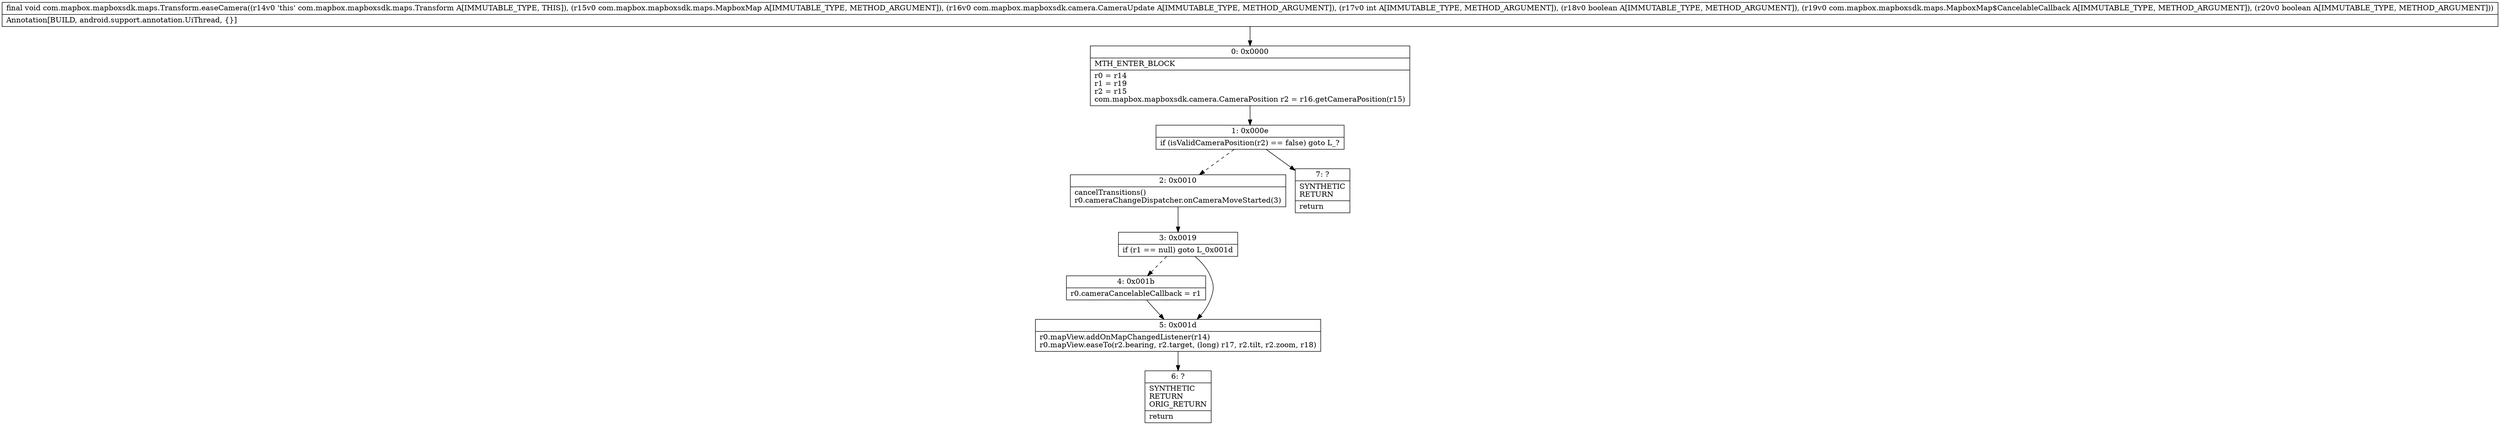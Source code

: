 digraph "CFG forcom.mapbox.mapboxsdk.maps.Transform.easeCamera(Lcom\/mapbox\/mapboxsdk\/maps\/MapboxMap;Lcom\/mapbox\/mapboxsdk\/camera\/CameraUpdate;IZLcom\/mapbox\/mapboxsdk\/maps\/MapboxMap$CancelableCallback;Z)V" {
Node_0 [shape=record,label="{0\:\ 0x0000|MTH_ENTER_BLOCK\l|r0 = r14\lr1 = r19\lr2 = r15\lcom.mapbox.mapboxsdk.camera.CameraPosition r2 = r16.getCameraPosition(r15)\l}"];
Node_1 [shape=record,label="{1\:\ 0x000e|if (isValidCameraPosition(r2) == false) goto L_?\l}"];
Node_2 [shape=record,label="{2\:\ 0x0010|cancelTransitions()\lr0.cameraChangeDispatcher.onCameraMoveStarted(3)\l}"];
Node_3 [shape=record,label="{3\:\ 0x0019|if (r1 == null) goto L_0x001d\l}"];
Node_4 [shape=record,label="{4\:\ 0x001b|r0.cameraCancelableCallback = r1\l}"];
Node_5 [shape=record,label="{5\:\ 0x001d|r0.mapView.addOnMapChangedListener(r14)\lr0.mapView.easeTo(r2.bearing, r2.target, (long) r17, r2.tilt, r2.zoom, r18)\l}"];
Node_6 [shape=record,label="{6\:\ ?|SYNTHETIC\lRETURN\lORIG_RETURN\l|return\l}"];
Node_7 [shape=record,label="{7\:\ ?|SYNTHETIC\lRETURN\l|return\l}"];
MethodNode[shape=record,label="{final void com.mapbox.mapboxsdk.maps.Transform.easeCamera((r14v0 'this' com.mapbox.mapboxsdk.maps.Transform A[IMMUTABLE_TYPE, THIS]), (r15v0 com.mapbox.mapboxsdk.maps.MapboxMap A[IMMUTABLE_TYPE, METHOD_ARGUMENT]), (r16v0 com.mapbox.mapboxsdk.camera.CameraUpdate A[IMMUTABLE_TYPE, METHOD_ARGUMENT]), (r17v0 int A[IMMUTABLE_TYPE, METHOD_ARGUMENT]), (r18v0 boolean A[IMMUTABLE_TYPE, METHOD_ARGUMENT]), (r19v0 com.mapbox.mapboxsdk.maps.MapboxMap$CancelableCallback A[IMMUTABLE_TYPE, METHOD_ARGUMENT]), (r20v0 boolean A[IMMUTABLE_TYPE, METHOD_ARGUMENT]))  | Annotation[BUILD, android.support.annotation.UiThread, \{\}]\l}"];
MethodNode -> Node_0;
Node_0 -> Node_1;
Node_1 -> Node_2[style=dashed];
Node_1 -> Node_7;
Node_2 -> Node_3;
Node_3 -> Node_4[style=dashed];
Node_3 -> Node_5;
Node_4 -> Node_5;
Node_5 -> Node_6;
}

